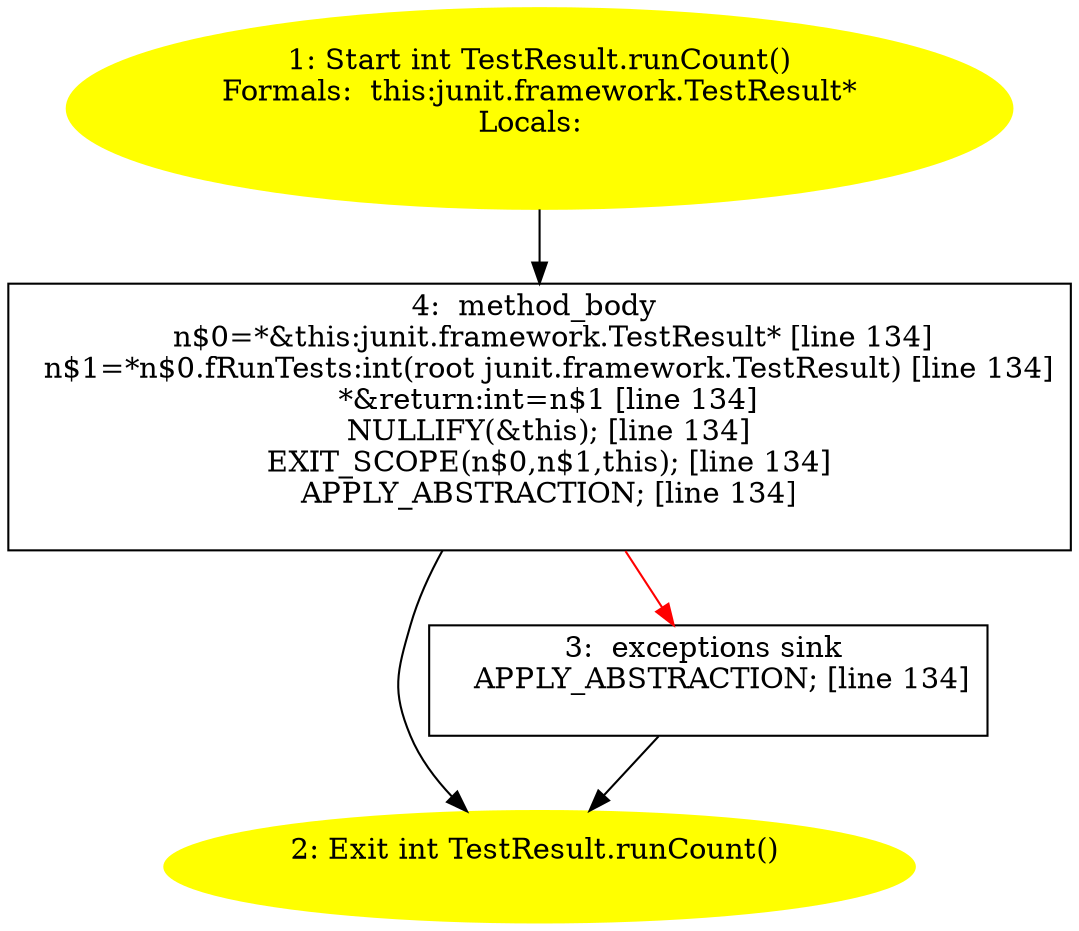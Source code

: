 /* @generated */
digraph cfg {
"junit.framework.TestResult.runCount():int.186dc0433af6b4ccbf0324c55c0e8710_1" [label="1: Start int TestResult.runCount()\nFormals:  this:junit.framework.TestResult*\nLocals:  \n  " color=yellow style=filled]
	

	 "junit.framework.TestResult.runCount():int.186dc0433af6b4ccbf0324c55c0e8710_1" -> "junit.framework.TestResult.runCount():int.186dc0433af6b4ccbf0324c55c0e8710_4" ;
"junit.framework.TestResult.runCount():int.186dc0433af6b4ccbf0324c55c0e8710_2" [label="2: Exit int TestResult.runCount() \n  " color=yellow style=filled]
	

"junit.framework.TestResult.runCount():int.186dc0433af6b4ccbf0324c55c0e8710_3" [label="3:  exceptions sink \n   APPLY_ABSTRACTION; [line 134]\n " shape="box"]
	

	 "junit.framework.TestResult.runCount():int.186dc0433af6b4ccbf0324c55c0e8710_3" -> "junit.framework.TestResult.runCount():int.186dc0433af6b4ccbf0324c55c0e8710_2" ;
"junit.framework.TestResult.runCount():int.186dc0433af6b4ccbf0324c55c0e8710_4" [label="4:  method_body \n   n$0=*&this:junit.framework.TestResult* [line 134]\n  n$1=*n$0.fRunTests:int(root junit.framework.TestResult) [line 134]\n  *&return:int=n$1 [line 134]\n  NULLIFY(&this); [line 134]\n  EXIT_SCOPE(n$0,n$1,this); [line 134]\n  APPLY_ABSTRACTION; [line 134]\n " shape="box"]
	

	 "junit.framework.TestResult.runCount():int.186dc0433af6b4ccbf0324c55c0e8710_4" -> "junit.framework.TestResult.runCount():int.186dc0433af6b4ccbf0324c55c0e8710_2" ;
	 "junit.framework.TestResult.runCount():int.186dc0433af6b4ccbf0324c55c0e8710_4" -> "junit.framework.TestResult.runCount():int.186dc0433af6b4ccbf0324c55c0e8710_3" [color="red" ];
}
